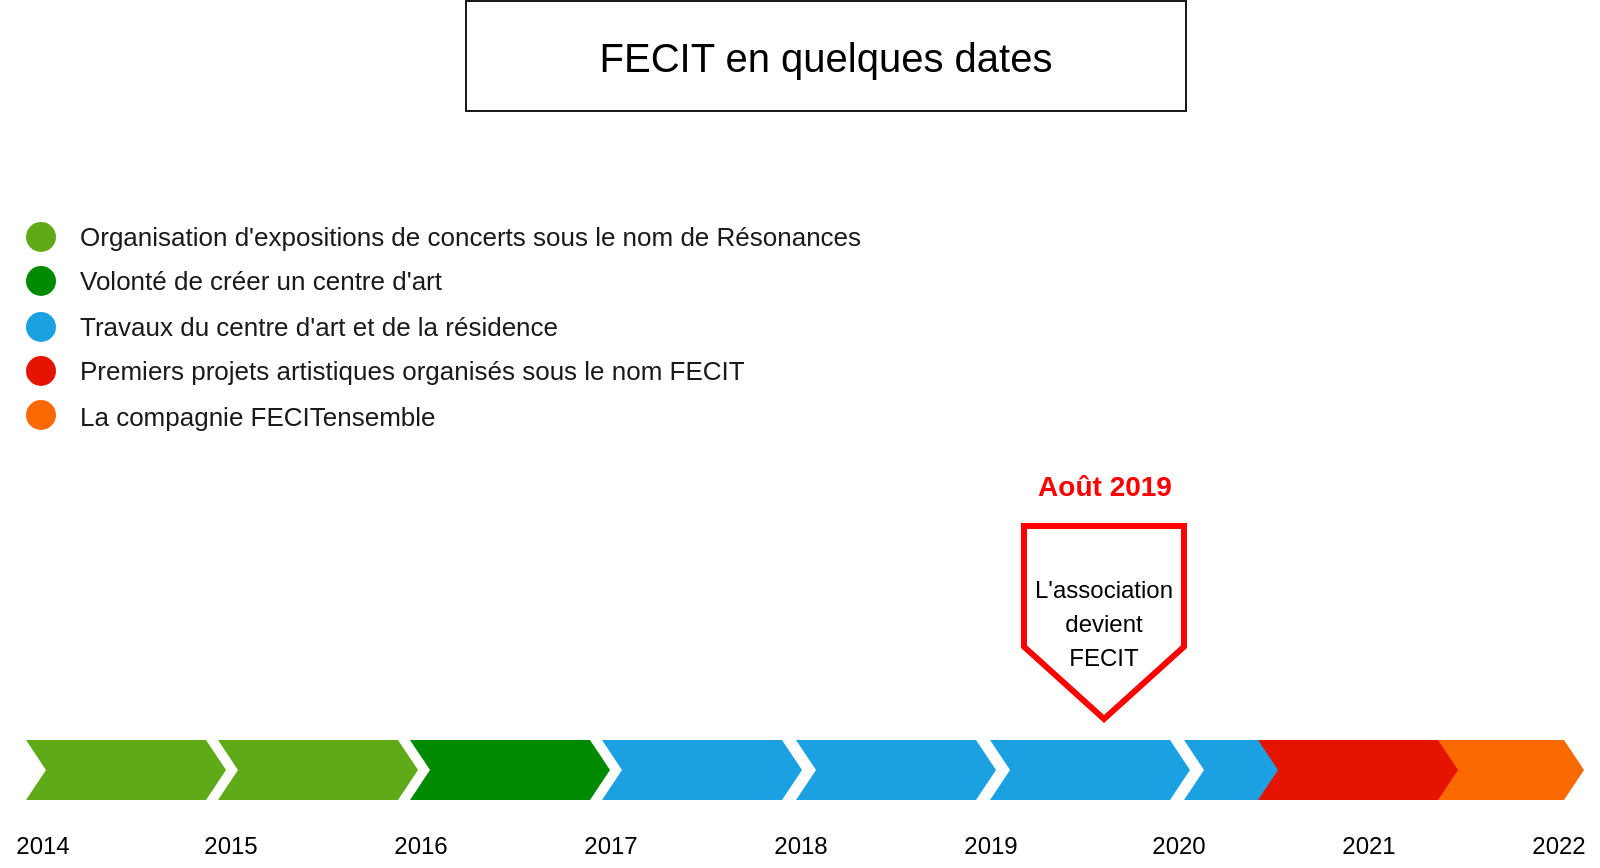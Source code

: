 <mxfile version="18.0.1" type="github">
  <diagram id="iWKNTOUgpukIIGYLg3hr" name="Page-1">
    <mxGraphModel dx="1422" dy="786" grid="1" gridSize="10" guides="1" tooltips="1" connect="1" arrows="1" fold="1" page="1" pageScale="1" pageWidth="827" pageHeight="1169" math="0" shadow="0">
      <root>
        <mxCell id="0" />
        <mxCell id="1" parent="0" />
        <mxCell id="GADvh1nI1tQ5H140N6T1-27" value="" style="rounded=0;whiteSpace=wrap;html=1;fontSize=13;fontColor=#1A1A1A;strokeColor=#1A1A1A;strokeWidth=1;fillColor=none;" parent="1" vertex="1">
          <mxGeometry x="234" y="27.5" width="360" height="55" as="geometry" />
        </mxCell>
        <mxCell id="GADvh1nI1tQ5H140N6T1-3" value="FECIT en quelques dates" style="text;html=1;strokeColor=none;fillColor=none;align=center;verticalAlign=middle;whiteSpace=wrap;rounded=0;fontSize=20;" parent="1" vertex="1">
          <mxGeometry x="251" y="40" width="326" height="30" as="geometry" />
        </mxCell>
        <mxCell id="GADvh1nI1tQ5H140N6T1-11" value="&lt;font style=&quot;font-size: 12px&quot;&gt;L&#39;association&lt;br&gt;devient&lt;br&gt;FECIT&lt;br&gt;&lt;/font&gt;" style="shape=offPageConnector;whiteSpace=wrap;html=1;fontSize=14;strokeColor=#FF0000;strokeWidth=3;" parent="1" vertex="1">
          <mxGeometry x="513" y="290" width="80" height="96.5" as="geometry" />
        </mxCell>
        <mxCell id="GADvh1nI1tQ5H140N6T1-14" value="Août 2019" style="text;html=1;align=center;verticalAlign=middle;resizable=0;points=[];autosize=1;strokeColor=none;fillColor=none;fontSize=14;fontColor=#FF0000;fontStyle=1" parent="1" vertex="1">
          <mxGeometry x="513" y="260" width="80" height="20" as="geometry" />
        </mxCell>
        <mxCell id="GADvh1nI1tQ5H140N6T1-22" value="&lt;font color=&quot;#1a1a1a&quot;&gt;La compagnie FECITensemble&lt;/font&gt;" style="text;html=1;strokeColor=none;fillColor=none;align=left;verticalAlign=middle;whiteSpace=wrap;rounded=0;fontSize=13;fontColor=#FF0000;flipV=1;" parent="1" vertex="1">
          <mxGeometry x="38.5" y="220" width="261.5" height="30" as="geometry" />
        </mxCell>
        <mxCell id="GADvh1nI1tQ5H140N6T1-23" value="&lt;font color=&quot;#1a1a1a&quot;&gt;Premiers projets artistiques organisés sous le nom FECIT&lt;/font&gt;" style="text;html=1;strokeColor=none;fillColor=none;align=left;verticalAlign=middle;whiteSpace=wrap;rounded=0;fontSize=13;fontColor=#FF0000;flipV=1;" parent="1" vertex="1">
          <mxGeometry x="38.5" y="197" width="351.5" height="30" as="geometry" />
        </mxCell>
        <mxCell id="GADvh1nI1tQ5H140N6T1-24" value="&lt;font color=&quot;#1a1a1a&quot;&gt;Travaux du centre d&#39;art et de la résidence&amp;nbsp;&lt;/font&gt;" style="text;html=1;strokeColor=none;fillColor=none;align=left;verticalAlign=middle;whiteSpace=wrap;rounded=0;fontSize=13;fontColor=#FF0000;flipV=1;" parent="1" vertex="1">
          <mxGeometry x="38.5" y="175" width="300" height="30" as="geometry" />
        </mxCell>
        <mxCell id="GADvh1nI1tQ5H140N6T1-25" value="&lt;font color=&quot;#1a1a1a&quot;&gt;Volonté de créer un centre d&#39;art&lt;/font&gt;" style="text;html=1;strokeColor=none;fillColor=none;align=left;verticalAlign=middle;whiteSpace=wrap;rounded=0;fontSize=13;fontColor=#FF0000;flipV=1;" parent="1" vertex="1">
          <mxGeometry x="38.5" y="152" width="188.5" height="30" as="geometry" />
        </mxCell>
        <mxCell id="GADvh1nI1tQ5H140N6T1-26" value="&lt;span style=&quot;color: rgb(26 , 26 , 26)&quot;&gt;Organisation d&#39;expositions de concerts sous le nom de Résonances&lt;/span&gt;" style="text;html=1;strokeColor=none;fillColor=none;align=left;verticalAlign=middle;whiteSpace=wrap;rounded=0;fontSize=13;fontColor=#FF0000;flipV=1;" parent="1" vertex="1">
          <mxGeometry x="38.5" y="130" width="400" height="30" as="geometry" />
        </mxCell>
        <mxCell id="eSUHsZaoonHUCtybN8jU-1" value="2014" style="text;html=1;align=center;verticalAlign=middle;resizable=0;points=[];autosize=1;strokeColor=none;fillColor=none;" parent="1" vertex="1">
          <mxGeometry x="1.5" y="440" width="40" height="20" as="geometry" />
        </mxCell>
        <mxCell id="eSUHsZaoonHUCtybN8jU-2" value="2022" style="text;html=1;align=center;verticalAlign=middle;resizable=0;points=[];autosize=1;strokeColor=none;fillColor=none;" parent="1" vertex="1">
          <mxGeometry x="760" y="440" width="40" height="20" as="geometry" />
        </mxCell>
        <mxCell id="eSUHsZaoonHUCtybN8jU-3" value="" style="html=1;shadow=0;dashed=0;align=center;verticalAlign=middle;shape=mxgraph.arrows2.arrow;dy=0;dx=10;notch=10;fontSize=14;fillColor=#1ba1e2;fontColor=#ffffff;strokeColor=none;" parent="1" vertex="1">
          <mxGeometry x="399" y="397" width="100" height="30" as="geometry" />
        </mxCell>
        <mxCell id="eSUHsZaoonHUCtybN8jU-4" value="" style="html=1;shadow=0;dashed=0;align=center;verticalAlign=middle;shape=mxgraph.arrows2.arrow;dy=0;dx=10;notch=10;fontSize=14;fillColor=#1ba1e2;fontColor=#ffffff;strokeColor=none;" parent="1" vertex="1">
          <mxGeometry x="496" y="397" width="100" height="30" as="geometry" />
        </mxCell>
        <mxCell id="eSUHsZaoonHUCtybN8jU-5" value="" style="html=1;shadow=0;dashed=0;align=center;verticalAlign=middle;shape=mxgraph.arrows2.arrow;dy=0;dx=10;notch=10;fontSize=14;fillColor=#1ba1e2;fontColor=#ffffff;strokeColor=none;" parent="1" vertex="1">
          <mxGeometry x="593" y="397" width="100" height="30" as="geometry" />
        </mxCell>
        <mxCell id="eSUHsZaoonHUCtybN8jU-7" value="" style="html=1;shadow=0;dashed=0;align=center;verticalAlign=middle;shape=mxgraph.arrows2.arrow;dy=0;dx=10;notch=10;fontSize=14;fillColor=#008a00;fontColor=#ffffff;strokeColor=none;" parent="1" vertex="1">
          <mxGeometry x="206" y="397" width="100" height="30" as="geometry" />
        </mxCell>
        <mxCell id="eSUHsZaoonHUCtybN8jU-9" value="" style="html=1;shadow=0;dashed=0;align=center;verticalAlign=middle;shape=mxgraph.arrows2.arrow;dy=0;dx=10;notch=10;fontSize=14;fillColor=#1ba1e2;fontColor=#ffffff;strokeColor=none;" parent="1" vertex="1">
          <mxGeometry x="302" y="397" width="100" height="30" as="geometry" />
        </mxCell>
        <mxCell id="eSUHsZaoonHUCtybN8jU-10" value="" style="html=1;shadow=0;dashed=0;align=center;verticalAlign=middle;shape=mxgraph.arrows2.arrow;dy=0;dx=10;notch=10;fontSize=14;fillColor=#fa6800;fontColor=#000000;strokeColor=none;" parent="1" vertex="1">
          <mxGeometry x="693" y="397" width="100" height="30" as="geometry" />
        </mxCell>
        <mxCell id="eSUHsZaoonHUCtybN8jU-11" value="" style="html=1;shadow=0;dashed=0;align=center;verticalAlign=middle;shape=mxgraph.arrows2.arrow;dy=0;dx=10;notch=10;fontSize=14;fillColor=#60a917;fontColor=#ffffff;strokeColor=none;" parent="1" vertex="1">
          <mxGeometry x="14" y="397" width="100" height="30" as="geometry" />
        </mxCell>
        <mxCell id="eSUHsZaoonHUCtybN8jU-12" value="" style="html=1;shadow=0;dashed=0;align=center;verticalAlign=middle;shape=mxgraph.arrows2.arrow;dy=0;dx=10;notch=10;fontSize=14;fillColor=#60a917;fontColor=#ffffff;strokeColor=none;" parent="1" vertex="1">
          <mxGeometry x="110" y="397" width="100" height="30" as="geometry" />
        </mxCell>
        <mxCell id="eSUHsZaoonHUCtybN8jU-13" value="" style="group;flipV=1;" parent="1" vertex="1" connectable="0">
          <mxGeometry x="14" y="138" width="15" height="104" as="geometry" />
        </mxCell>
        <mxCell id="GADvh1nI1tQ5H140N6T1-16" value="" style="ellipse;whiteSpace=wrap;html=1;aspect=fixed;fontSize=14;fontColor=#000000;strokeColor=none;strokeWidth=3;fillColor=#fa6800;shadow=0;dashed=0;rotation=180;flipV=0;flipH=1;" parent="eSUHsZaoonHUCtybN8jU-13" vertex="1">
          <mxGeometry y="89" width="15" height="15" as="geometry" />
        </mxCell>
        <mxCell id="GADvh1nI1tQ5H140N6T1-17" value="" style="ellipse;whiteSpace=wrap;html=1;aspect=fixed;fontSize=14;fontColor=#ffffff;strokeColor=none;strokeWidth=3;fillColor=#e51400;shadow=0;dashed=0;rotation=180;flipV=0;flipH=1;" parent="eSUHsZaoonHUCtybN8jU-13" vertex="1">
          <mxGeometry y="67" width="15" height="15" as="geometry" />
        </mxCell>
        <mxCell id="GADvh1nI1tQ5H140N6T1-18" value="" style="ellipse;whiteSpace=wrap;html=1;aspect=fixed;fontSize=13;fontColor=#ffffff;strokeColor=none;strokeWidth=3;fillColor=#1ba1e2;rotation=180;flipV=0;flipH=1;" parent="eSUHsZaoonHUCtybN8jU-13" vertex="1">
          <mxGeometry y="45" width="15" height="15" as="geometry" />
        </mxCell>
        <mxCell id="GADvh1nI1tQ5H140N6T1-19" value="" style="ellipse;whiteSpace=wrap;html=1;aspect=fixed;fontSize=14;fontColor=#ffffff;strokeColor=none;strokeWidth=3;fillColor=#008a00;shadow=0;dashed=0;rotation=180;flipV=0;flipH=1;" parent="eSUHsZaoonHUCtybN8jU-13" vertex="1">
          <mxGeometry y="22" width="15" height="15" as="geometry" />
        </mxCell>
        <mxCell id="GADvh1nI1tQ5H140N6T1-20" value="" style="ellipse;whiteSpace=wrap;html=1;aspect=fixed;fontSize=14;fontColor=#ffffff;strokeColor=none;strokeWidth=3;fillColor=#60a917;shadow=0;dashed=0;rotation=180;flipV=0;flipH=1;" parent="eSUHsZaoonHUCtybN8jU-13" vertex="1">
          <mxGeometry width="15" height="15" as="geometry" />
        </mxCell>
        <mxCell id="eSUHsZaoonHUCtybN8jU-14" value="2015" style="text;html=1;align=center;verticalAlign=middle;resizable=0;points=[];autosize=1;strokeColor=none;fillColor=none;" parent="1" vertex="1">
          <mxGeometry x="96" y="440" width="40" height="20" as="geometry" />
        </mxCell>
        <mxCell id="eSUHsZaoonHUCtybN8jU-15" value="2016" style="text;html=1;align=center;verticalAlign=middle;resizable=0;points=[];autosize=1;strokeColor=none;fillColor=none;" parent="1" vertex="1">
          <mxGeometry x="191" y="440" width="40" height="20" as="geometry" />
        </mxCell>
        <mxCell id="eSUHsZaoonHUCtybN8jU-16" value="2017" style="text;html=1;align=center;verticalAlign=middle;resizable=0;points=[];autosize=1;strokeColor=none;fillColor=none;" parent="1" vertex="1">
          <mxGeometry x="286" y="440" width="40" height="20" as="geometry" />
        </mxCell>
        <mxCell id="eSUHsZaoonHUCtybN8jU-17" value="2018" style="text;html=1;align=center;verticalAlign=middle;resizable=0;points=[];autosize=1;strokeColor=none;fillColor=none;" parent="1" vertex="1">
          <mxGeometry x="381" y="440" width="40" height="20" as="geometry" />
        </mxCell>
        <mxCell id="eSUHsZaoonHUCtybN8jU-18" value="2019" style="text;html=1;align=center;verticalAlign=middle;resizable=0;points=[];autosize=1;strokeColor=none;fillColor=none;" parent="1" vertex="1">
          <mxGeometry x="476" y="440" width="40" height="20" as="geometry" />
        </mxCell>
        <mxCell id="eSUHsZaoonHUCtybN8jU-19" value="2020" style="text;html=1;align=center;verticalAlign=middle;resizable=0;points=[];autosize=1;strokeColor=none;fillColor=none;" parent="1" vertex="1">
          <mxGeometry x="570" y="440" width="40" height="20" as="geometry" />
        </mxCell>
        <mxCell id="eSUHsZaoonHUCtybN8jU-20" value="2021" style="text;html=1;align=center;verticalAlign=middle;resizable=0;points=[];autosize=1;strokeColor=none;fillColor=none;" parent="1" vertex="1">
          <mxGeometry x="665" y="440" width="40" height="20" as="geometry" />
        </mxCell>
        <mxCell id="eSUHsZaoonHUCtybN8jU-8" value="" style="html=1;shadow=0;dashed=0;align=center;verticalAlign=middle;shape=mxgraph.arrows2.arrow;dy=0;dx=10;notch=10;fontSize=14;fillColor=#e51400;fontColor=#ffffff;strokeColor=none;" parent="1" vertex="1">
          <mxGeometry x="630" y="397" width="100" height="30" as="geometry" />
        </mxCell>
      </root>
    </mxGraphModel>
  </diagram>
</mxfile>
